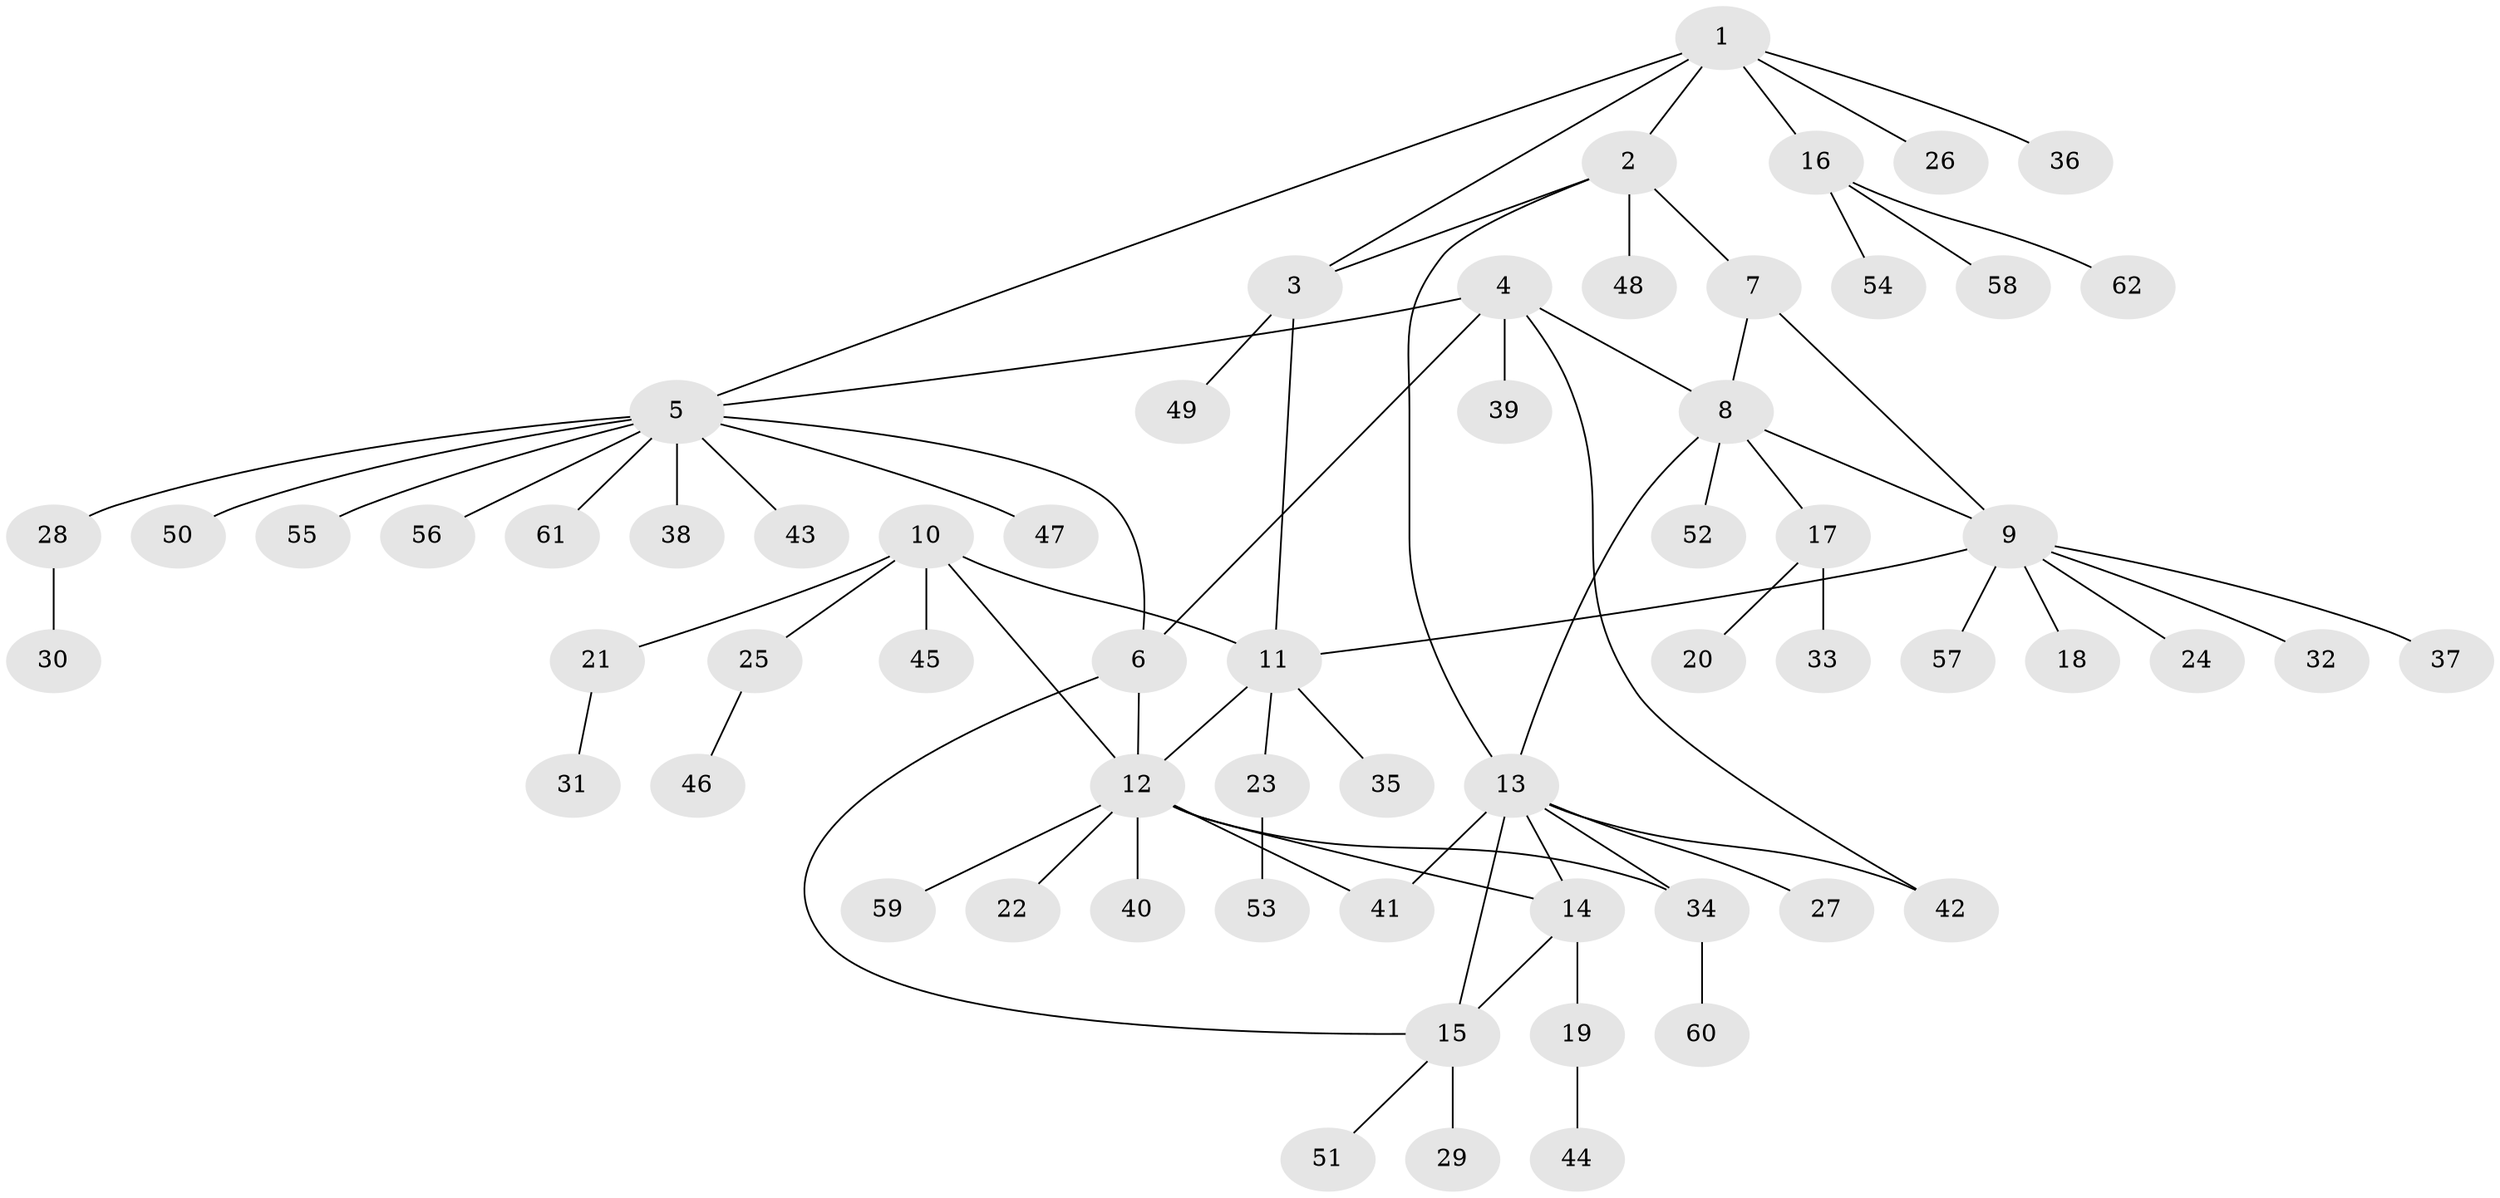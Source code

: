 // Generated by graph-tools (version 1.1) at 2025/11/02/27/25 16:11:34]
// undirected, 62 vertices, 75 edges
graph export_dot {
graph [start="1"]
  node [color=gray90,style=filled];
  1;
  2;
  3;
  4;
  5;
  6;
  7;
  8;
  9;
  10;
  11;
  12;
  13;
  14;
  15;
  16;
  17;
  18;
  19;
  20;
  21;
  22;
  23;
  24;
  25;
  26;
  27;
  28;
  29;
  30;
  31;
  32;
  33;
  34;
  35;
  36;
  37;
  38;
  39;
  40;
  41;
  42;
  43;
  44;
  45;
  46;
  47;
  48;
  49;
  50;
  51;
  52;
  53;
  54;
  55;
  56;
  57;
  58;
  59;
  60;
  61;
  62;
  1 -- 2;
  1 -- 3;
  1 -- 5;
  1 -- 16;
  1 -- 26;
  1 -- 36;
  2 -- 3;
  2 -- 7;
  2 -- 13;
  2 -- 48;
  3 -- 11;
  3 -- 49;
  4 -- 5;
  4 -- 6;
  4 -- 8;
  4 -- 39;
  4 -- 42;
  5 -- 6;
  5 -- 28;
  5 -- 38;
  5 -- 43;
  5 -- 47;
  5 -- 50;
  5 -- 55;
  5 -- 56;
  5 -- 61;
  6 -- 12;
  6 -- 15;
  7 -- 8;
  7 -- 9;
  8 -- 9;
  8 -- 13;
  8 -- 17;
  8 -- 52;
  9 -- 11;
  9 -- 18;
  9 -- 24;
  9 -- 32;
  9 -- 37;
  9 -- 57;
  10 -- 11;
  10 -- 12;
  10 -- 21;
  10 -- 25;
  10 -- 45;
  11 -- 12;
  11 -- 23;
  11 -- 35;
  12 -- 14;
  12 -- 22;
  12 -- 34;
  12 -- 40;
  12 -- 41;
  12 -- 59;
  13 -- 14;
  13 -- 15;
  13 -- 27;
  13 -- 34;
  13 -- 41;
  13 -- 42;
  14 -- 15;
  14 -- 19;
  15 -- 29;
  15 -- 51;
  16 -- 54;
  16 -- 58;
  16 -- 62;
  17 -- 20;
  17 -- 33;
  19 -- 44;
  21 -- 31;
  23 -- 53;
  25 -- 46;
  28 -- 30;
  34 -- 60;
}
